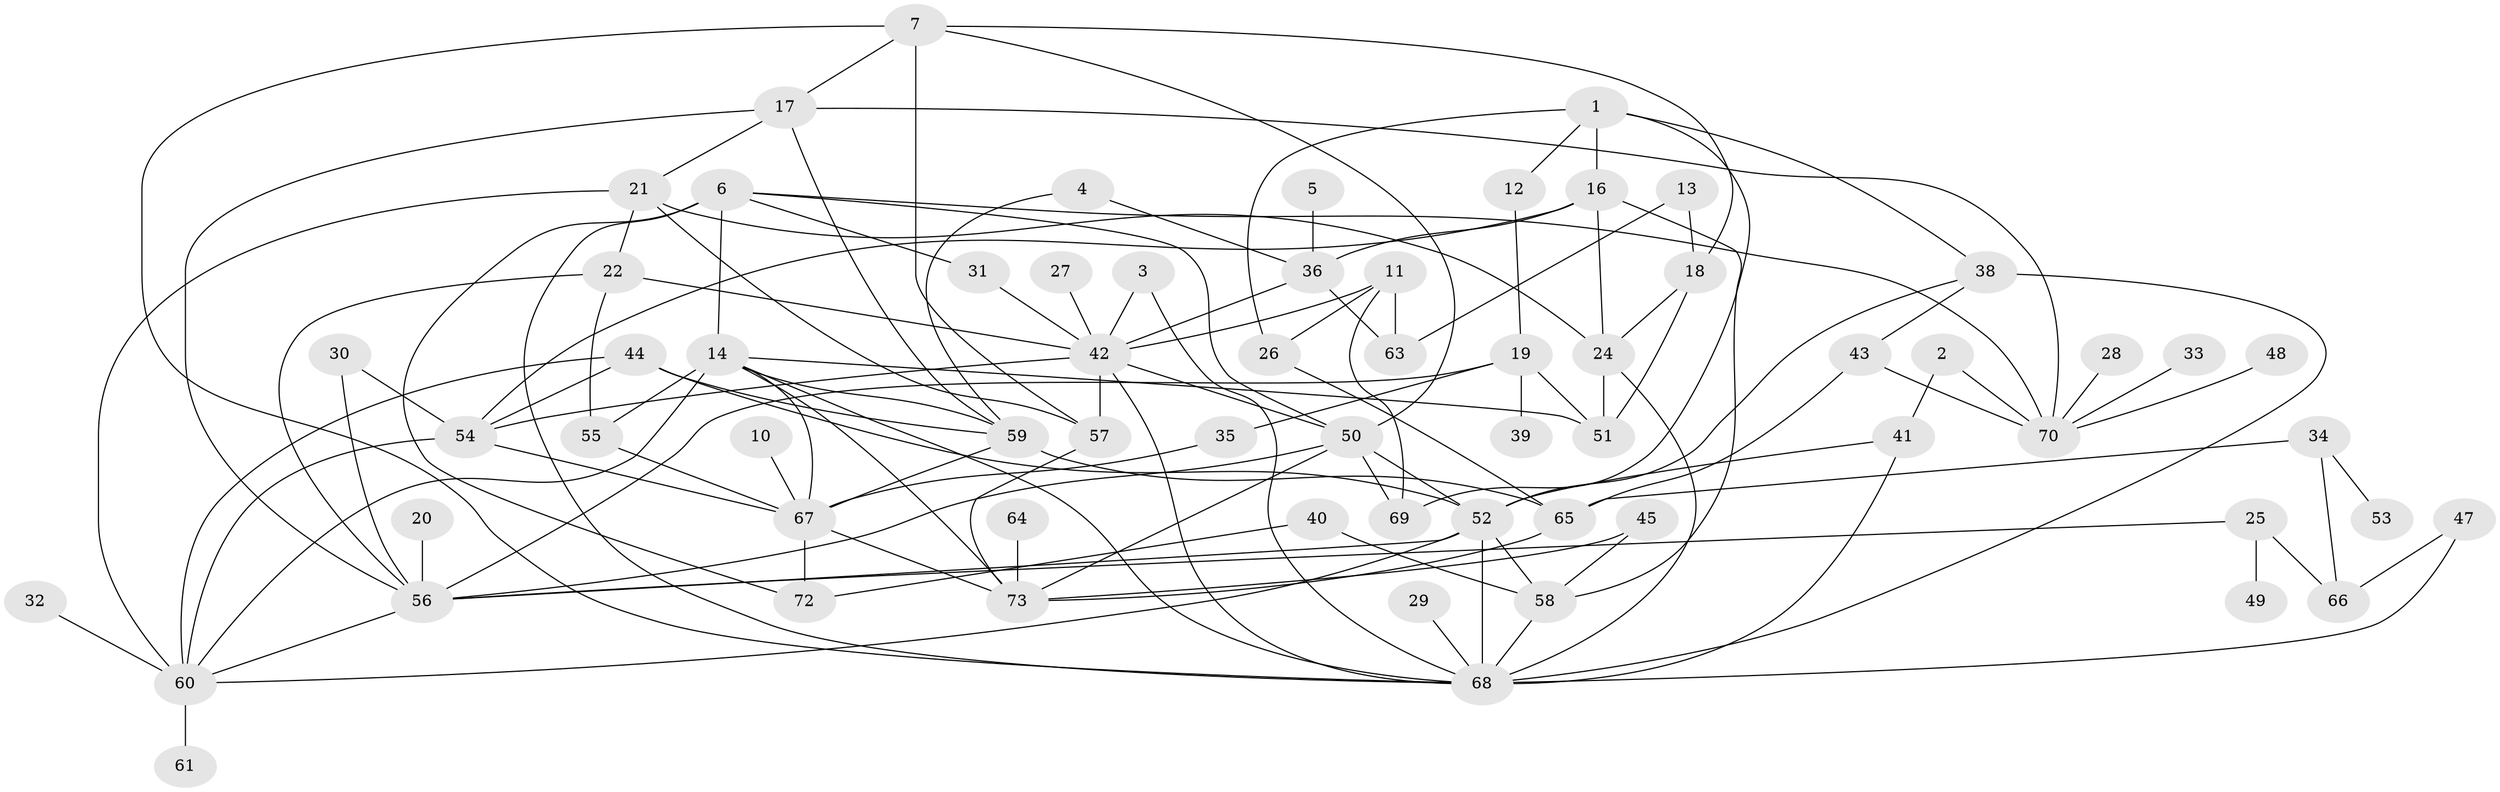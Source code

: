// original degree distribution, {3: 0.22602739726027396, 4: 0.1095890410958904, 5: 0.0684931506849315, 2: 0.2808219178082192, 7: 0.02054794520547945, 1: 0.18493150684931506, 0: 0.04794520547945205, 6: 0.0547945205479452, 9: 0.00684931506849315}
// Generated by graph-tools (version 1.1) at 2025/49/03/09/25 03:49:14]
// undirected, 65 vertices, 123 edges
graph export_dot {
graph [start="1"]
  node [color=gray90,style=filled];
  1;
  2;
  3;
  4;
  5;
  6;
  7;
  10;
  11;
  12;
  13;
  14;
  16;
  17;
  18;
  19;
  20;
  21;
  22;
  24;
  25;
  26;
  27;
  28;
  29;
  30;
  31;
  32;
  33;
  34;
  35;
  36;
  38;
  39;
  40;
  41;
  42;
  43;
  44;
  45;
  47;
  48;
  49;
  50;
  51;
  52;
  53;
  54;
  55;
  56;
  57;
  58;
  59;
  60;
  61;
  63;
  64;
  65;
  66;
  67;
  68;
  69;
  70;
  72;
  73;
  1 -- 12 [weight=1.0];
  1 -- 16 [weight=1.0];
  1 -- 26 [weight=1.0];
  1 -- 38 [weight=1.0];
  1 -- 69 [weight=1.0];
  2 -- 41 [weight=1.0];
  2 -- 70 [weight=1.0];
  3 -- 42 [weight=1.0];
  3 -- 68 [weight=1.0];
  4 -- 36 [weight=1.0];
  4 -- 59 [weight=1.0];
  5 -- 36 [weight=1.0];
  6 -- 14 [weight=1.0];
  6 -- 31 [weight=1.0];
  6 -- 50 [weight=1.0];
  6 -- 68 [weight=1.0];
  6 -- 70 [weight=1.0];
  6 -- 72 [weight=1.0];
  7 -- 17 [weight=1.0];
  7 -- 18 [weight=1.0];
  7 -- 50 [weight=1.0];
  7 -- 57 [weight=1.0];
  7 -- 68 [weight=1.0];
  10 -- 67 [weight=1.0];
  11 -- 26 [weight=1.0];
  11 -- 42 [weight=1.0];
  11 -- 63 [weight=1.0];
  11 -- 69 [weight=1.0];
  12 -- 19 [weight=1.0];
  13 -- 18 [weight=1.0];
  13 -- 63 [weight=1.0];
  14 -- 51 [weight=1.0];
  14 -- 55 [weight=1.0];
  14 -- 59 [weight=1.0];
  14 -- 60 [weight=1.0];
  14 -- 67 [weight=1.0];
  14 -- 68 [weight=1.0];
  14 -- 73 [weight=1.0];
  16 -- 24 [weight=1.0];
  16 -- 36 [weight=2.0];
  16 -- 54 [weight=1.0];
  16 -- 58 [weight=1.0];
  17 -- 21 [weight=1.0];
  17 -- 56 [weight=1.0];
  17 -- 59 [weight=1.0];
  17 -- 70 [weight=1.0];
  18 -- 24 [weight=1.0];
  18 -- 51 [weight=1.0];
  19 -- 35 [weight=1.0];
  19 -- 39 [weight=1.0];
  19 -- 51 [weight=1.0];
  19 -- 56 [weight=1.0];
  20 -- 56 [weight=1.0];
  21 -- 22 [weight=1.0];
  21 -- 24 [weight=1.0];
  21 -- 57 [weight=1.0];
  21 -- 60 [weight=1.0];
  22 -- 42 [weight=1.0];
  22 -- 55 [weight=1.0];
  22 -- 56 [weight=1.0];
  24 -- 51 [weight=1.0];
  24 -- 68 [weight=1.0];
  25 -- 49 [weight=1.0];
  25 -- 56 [weight=1.0];
  25 -- 66 [weight=1.0];
  26 -- 65 [weight=1.0];
  27 -- 42 [weight=1.0];
  28 -- 70 [weight=1.0];
  29 -- 68 [weight=1.0];
  30 -- 54 [weight=1.0];
  30 -- 56 [weight=1.0];
  31 -- 42 [weight=1.0];
  32 -- 60 [weight=1.0];
  33 -- 70 [weight=1.0];
  34 -- 53 [weight=1.0];
  34 -- 65 [weight=1.0];
  34 -- 66 [weight=1.0];
  35 -- 67 [weight=1.0];
  36 -- 42 [weight=1.0];
  36 -- 63 [weight=1.0];
  38 -- 43 [weight=1.0];
  38 -- 52 [weight=1.0];
  38 -- 68 [weight=1.0];
  40 -- 58 [weight=1.0];
  40 -- 72 [weight=1.0];
  41 -- 52 [weight=1.0];
  41 -- 68 [weight=1.0];
  42 -- 50 [weight=1.0];
  42 -- 54 [weight=2.0];
  42 -- 57 [weight=1.0];
  42 -- 68 [weight=1.0];
  43 -- 65 [weight=1.0];
  43 -- 70 [weight=1.0];
  44 -- 52 [weight=1.0];
  44 -- 54 [weight=1.0];
  44 -- 59 [weight=1.0];
  44 -- 60 [weight=1.0];
  45 -- 58 [weight=1.0];
  45 -- 73 [weight=1.0];
  47 -- 66 [weight=1.0];
  47 -- 68 [weight=1.0];
  48 -- 70 [weight=1.0];
  50 -- 52 [weight=1.0];
  50 -- 56 [weight=1.0];
  50 -- 69 [weight=1.0];
  50 -- 73 [weight=1.0];
  52 -- 56 [weight=1.0];
  52 -- 58 [weight=1.0];
  52 -- 60 [weight=1.0];
  52 -- 68 [weight=2.0];
  54 -- 60 [weight=1.0];
  54 -- 67 [weight=1.0];
  55 -- 67 [weight=1.0];
  56 -- 60 [weight=1.0];
  57 -- 73 [weight=1.0];
  58 -- 68 [weight=1.0];
  59 -- 65 [weight=1.0];
  59 -- 67 [weight=1.0];
  60 -- 61 [weight=1.0];
  64 -- 73 [weight=1.0];
  65 -- 73 [weight=1.0];
  67 -- 72 [weight=1.0];
  67 -- 73 [weight=1.0];
}
